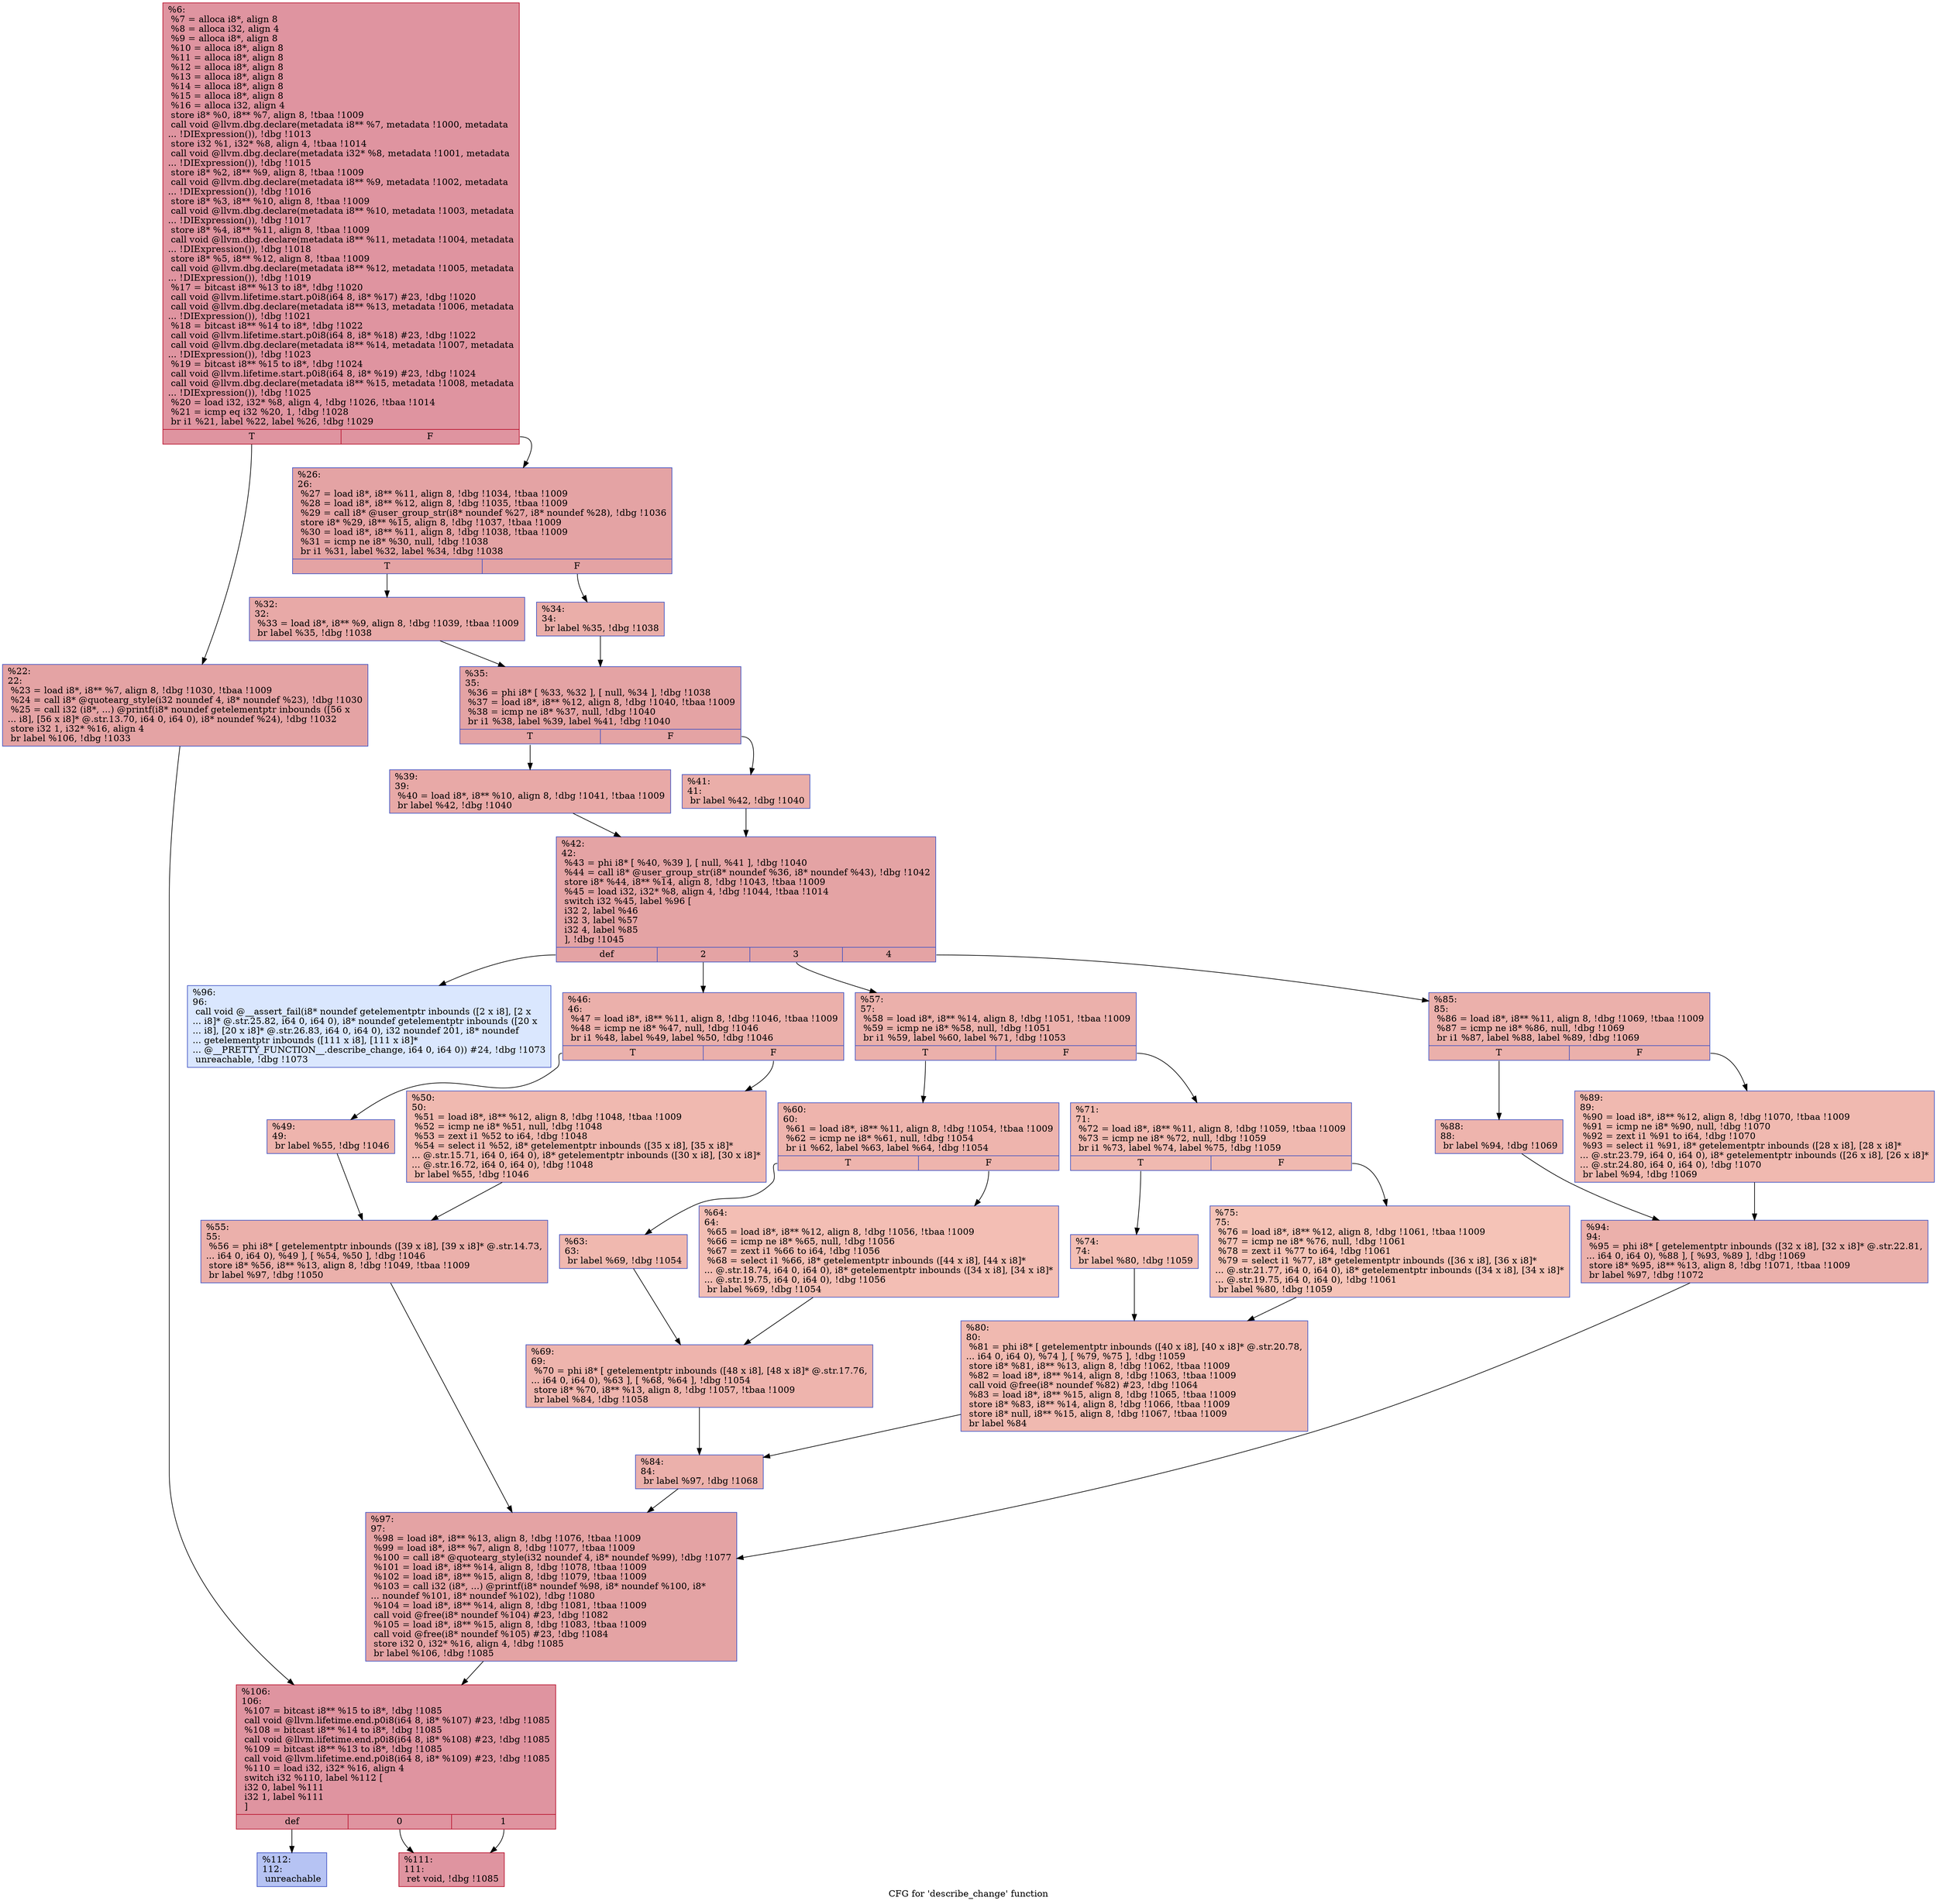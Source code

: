 digraph "CFG for 'describe_change' function" {
	label="CFG for 'describe_change' function";

	Node0x2086120 [shape=record,color="#b70d28ff", style=filled, fillcolor="#b70d2870",label="{%6:\l  %7 = alloca i8*, align 8\l  %8 = alloca i32, align 4\l  %9 = alloca i8*, align 8\l  %10 = alloca i8*, align 8\l  %11 = alloca i8*, align 8\l  %12 = alloca i8*, align 8\l  %13 = alloca i8*, align 8\l  %14 = alloca i8*, align 8\l  %15 = alloca i8*, align 8\l  %16 = alloca i32, align 4\l  store i8* %0, i8** %7, align 8, !tbaa !1009\l  call void @llvm.dbg.declare(metadata i8** %7, metadata !1000, metadata\l... !DIExpression()), !dbg !1013\l  store i32 %1, i32* %8, align 4, !tbaa !1014\l  call void @llvm.dbg.declare(metadata i32* %8, metadata !1001, metadata\l... !DIExpression()), !dbg !1015\l  store i8* %2, i8** %9, align 8, !tbaa !1009\l  call void @llvm.dbg.declare(metadata i8** %9, metadata !1002, metadata\l... !DIExpression()), !dbg !1016\l  store i8* %3, i8** %10, align 8, !tbaa !1009\l  call void @llvm.dbg.declare(metadata i8** %10, metadata !1003, metadata\l... !DIExpression()), !dbg !1017\l  store i8* %4, i8** %11, align 8, !tbaa !1009\l  call void @llvm.dbg.declare(metadata i8** %11, metadata !1004, metadata\l... !DIExpression()), !dbg !1018\l  store i8* %5, i8** %12, align 8, !tbaa !1009\l  call void @llvm.dbg.declare(metadata i8** %12, metadata !1005, metadata\l... !DIExpression()), !dbg !1019\l  %17 = bitcast i8** %13 to i8*, !dbg !1020\l  call void @llvm.lifetime.start.p0i8(i64 8, i8* %17) #23, !dbg !1020\l  call void @llvm.dbg.declare(metadata i8** %13, metadata !1006, metadata\l... !DIExpression()), !dbg !1021\l  %18 = bitcast i8** %14 to i8*, !dbg !1022\l  call void @llvm.lifetime.start.p0i8(i64 8, i8* %18) #23, !dbg !1022\l  call void @llvm.dbg.declare(metadata i8** %14, metadata !1007, metadata\l... !DIExpression()), !dbg !1023\l  %19 = bitcast i8** %15 to i8*, !dbg !1024\l  call void @llvm.lifetime.start.p0i8(i64 8, i8* %19) #23, !dbg !1024\l  call void @llvm.dbg.declare(metadata i8** %15, metadata !1008, metadata\l... !DIExpression()), !dbg !1025\l  %20 = load i32, i32* %8, align 4, !dbg !1026, !tbaa !1014\l  %21 = icmp eq i32 %20, 1, !dbg !1028\l  br i1 %21, label %22, label %26, !dbg !1029\l|{<s0>T|<s1>F}}"];
	Node0x2086120:s0 -> Node0x20c7fb0;
	Node0x2086120:s1 -> Node0x20c8000;
	Node0x20c7fb0 [shape=record,color="#3d50c3ff", style=filled, fillcolor="#c32e3170",label="{%22:\l22:                                               \l  %23 = load i8*, i8** %7, align 8, !dbg !1030, !tbaa !1009\l  %24 = call i8* @quotearg_style(i32 noundef 4, i8* noundef %23), !dbg !1030\l  %25 = call i32 (i8*, ...) @printf(i8* noundef getelementptr inbounds ([56 x\l... i8], [56 x i8]* @.str.13.70, i64 0, i64 0), i8* noundef %24), !dbg !1032\l  store i32 1, i32* %16, align 4\l  br label %106, !dbg !1033\l}"];
	Node0x20c7fb0 -> Node0x20c8870;
	Node0x20c8000 [shape=record,color="#3d50c3ff", style=filled, fillcolor="#c32e3170",label="{%26:\l26:                                               \l  %27 = load i8*, i8** %11, align 8, !dbg !1034, !tbaa !1009\l  %28 = load i8*, i8** %12, align 8, !dbg !1035, !tbaa !1009\l  %29 = call i8* @user_group_str(i8* noundef %27, i8* noundef %28), !dbg !1036\l  store i8* %29, i8** %15, align 8, !dbg !1037, !tbaa !1009\l  %30 = load i8*, i8** %11, align 8, !dbg !1038, !tbaa !1009\l  %31 = icmp ne i8* %30, null, !dbg !1038\l  br i1 %31, label %32, label %34, !dbg !1038\l|{<s0>T|<s1>F}}"];
	Node0x20c8000:s0 -> Node0x20c8050;
	Node0x20c8000:s1 -> Node0x20c80a0;
	Node0x20c8050 [shape=record,color="#3d50c3ff", style=filled, fillcolor="#ca3b3770",label="{%32:\l32:                                               \l  %33 = load i8*, i8** %9, align 8, !dbg !1039, !tbaa !1009\l  br label %35, !dbg !1038\l}"];
	Node0x20c8050 -> Node0x20c80f0;
	Node0x20c80a0 [shape=record,color="#3d50c3ff", style=filled, fillcolor="#d0473d70",label="{%34:\l34:                                               \l  br label %35, !dbg !1038\l}"];
	Node0x20c80a0 -> Node0x20c80f0;
	Node0x20c80f0 [shape=record,color="#3d50c3ff", style=filled, fillcolor="#c32e3170",label="{%35:\l35:                                               \l  %36 = phi i8* [ %33, %32 ], [ null, %34 ], !dbg !1038\l  %37 = load i8*, i8** %12, align 8, !dbg !1040, !tbaa !1009\l  %38 = icmp ne i8* %37, null, !dbg !1040\l  br i1 %38, label %39, label %41, !dbg !1040\l|{<s0>T|<s1>F}}"];
	Node0x20c80f0:s0 -> Node0x20c8140;
	Node0x20c80f0:s1 -> Node0x20c8190;
	Node0x20c8140 [shape=record,color="#3d50c3ff", style=filled, fillcolor="#ca3b3770",label="{%39:\l39:                                               \l  %40 = load i8*, i8** %10, align 8, !dbg !1041, !tbaa !1009\l  br label %42, !dbg !1040\l}"];
	Node0x20c8140 -> Node0x20c81e0;
	Node0x20c8190 [shape=record,color="#3d50c3ff", style=filled, fillcolor="#d0473d70",label="{%41:\l41:                                               \l  br label %42, !dbg !1040\l}"];
	Node0x20c8190 -> Node0x20c81e0;
	Node0x20c81e0 [shape=record,color="#3d50c3ff", style=filled, fillcolor="#c32e3170",label="{%42:\l42:                                               \l  %43 = phi i8* [ %40, %39 ], [ null, %41 ], !dbg !1040\l  %44 = call i8* @user_group_str(i8* noundef %36, i8* noundef %43), !dbg !1042\l  store i8* %44, i8** %14, align 8, !dbg !1043, !tbaa !1009\l  %45 = load i32, i32* %8, align 4, !dbg !1044, !tbaa !1014\l  switch i32 %45, label %96 [\l    i32 2, label %46\l    i32 3, label %57\l    i32 4, label %85\l  ], !dbg !1045\l|{<s0>def|<s1>2|<s2>3|<s3>4}}"];
	Node0x20c81e0:s0 -> Node0x20c87d0;
	Node0x20c81e0:s1 -> Node0x20c8230;
	Node0x20c81e0:s2 -> Node0x20c8370;
	Node0x20c81e0:s3 -> Node0x20c8690;
	Node0x20c8230 [shape=record,color="#3d50c3ff", style=filled, fillcolor="#d24b4070",label="{%46:\l46:                                               \l  %47 = load i8*, i8** %11, align 8, !dbg !1046, !tbaa !1009\l  %48 = icmp ne i8* %47, null, !dbg !1046\l  br i1 %48, label %49, label %50, !dbg !1046\l|{<s0>T|<s1>F}}"];
	Node0x20c8230:s0 -> Node0x20c8280;
	Node0x20c8230:s1 -> Node0x20c82d0;
	Node0x20c8280 [shape=record,color="#3d50c3ff", style=filled, fillcolor="#d8564670",label="{%49:\l49:                                               \l  br label %55, !dbg !1046\l}"];
	Node0x20c8280 -> Node0x20c8320;
	Node0x20c82d0 [shape=record,color="#3d50c3ff", style=filled, fillcolor="#de614d70",label="{%50:\l50:                                               \l  %51 = load i8*, i8** %12, align 8, !dbg !1048, !tbaa !1009\l  %52 = icmp ne i8* %51, null, !dbg !1048\l  %53 = zext i1 %52 to i64, !dbg !1048\l  %54 = select i1 %52, i8* getelementptr inbounds ([35 x i8], [35 x i8]*\l... @.str.15.71, i64 0, i64 0), i8* getelementptr inbounds ([30 x i8], [30 x i8]*\l... @.str.16.72, i64 0, i64 0), !dbg !1048\l  br label %55, !dbg !1046\l}"];
	Node0x20c82d0 -> Node0x20c8320;
	Node0x20c8320 [shape=record,color="#3d50c3ff", style=filled, fillcolor="#d24b4070",label="{%55:\l55:                                               \l  %56 = phi i8* [ getelementptr inbounds ([39 x i8], [39 x i8]* @.str.14.73,\l... i64 0, i64 0), %49 ], [ %54, %50 ], !dbg !1046\l  store i8* %56, i8** %13, align 8, !dbg !1049, !tbaa !1009\l  br label %97, !dbg !1050\l}"];
	Node0x20c8320 -> Node0x20c8820;
	Node0x20c8370 [shape=record,color="#3d50c3ff", style=filled, fillcolor="#d24b4070",label="{%57:\l57:                                               \l  %58 = load i8*, i8** %14, align 8, !dbg !1051, !tbaa !1009\l  %59 = icmp ne i8* %58, null, !dbg !1051\l  br i1 %59, label %60, label %71, !dbg !1053\l|{<s0>T|<s1>F}}"];
	Node0x20c8370:s0 -> Node0x20c83c0;
	Node0x20c8370:s1 -> Node0x20c8500;
	Node0x20c83c0 [shape=record,color="#3d50c3ff", style=filled, fillcolor="#d8564670",label="{%60:\l60:                                               \l  %61 = load i8*, i8** %11, align 8, !dbg !1054, !tbaa !1009\l  %62 = icmp ne i8* %61, null, !dbg !1054\l  br i1 %62, label %63, label %64, !dbg !1054\l|{<s0>T|<s1>F}}"];
	Node0x20c83c0:s0 -> Node0x20c8410;
	Node0x20c83c0:s1 -> Node0x20c8460;
	Node0x20c8410 [shape=record,color="#3d50c3ff", style=filled, fillcolor="#dc5d4a70",label="{%63:\l63:                                               \l  br label %69, !dbg !1054\l}"];
	Node0x20c8410 -> Node0x20c84b0;
	Node0x20c8460 [shape=record,color="#3d50c3ff", style=filled, fillcolor="#e36c5570",label="{%64:\l64:                                               \l  %65 = load i8*, i8** %12, align 8, !dbg !1056, !tbaa !1009\l  %66 = icmp ne i8* %65, null, !dbg !1056\l  %67 = zext i1 %66 to i64, !dbg !1056\l  %68 = select i1 %66, i8* getelementptr inbounds ([44 x i8], [44 x i8]*\l... @.str.18.74, i64 0, i64 0), i8* getelementptr inbounds ([34 x i8], [34 x i8]*\l... @.str.19.75, i64 0, i64 0), !dbg !1056\l  br label %69, !dbg !1054\l}"];
	Node0x20c8460 -> Node0x20c84b0;
	Node0x20c84b0 [shape=record,color="#3d50c3ff", style=filled, fillcolor="#d8564670",label="{%69:\l69:                                               \l  %70 = phi i8* [ getelementptr inbounds ([48 x i8], [48 x i8]* @.str.17.76,\l... i64 0, i64 0), %63 ], [ %68, %64 ], !dbg !1054\l  store i8* %70, i8** %13, align 8, !dbg !1057, !tbaa !1009\l  br label %84, !dbg !1058\l}"];
	Node0x20c84b0 -> Node0x20c8640;
	Node0x20c8500 [shape=record,color="#3d50c3ff", style=filled, fillcolor="#de614d70",label="{%71:\l71:                                               \l  %72 = load i8*, i8** %11, align 8, !dbg !1059, !tbaa !1009\l  %73 = icmp ne i8* %72, null, !dbg !1059\l  br i1 %73, label %74, label %75, !dbg !1059\l|{<s0>T|<s1>F}}"];
	Node0x20c8500:s0 -> Node0x20c8550;
	Node0x20c8500:s1 -> Node0x20c85a0;
	Node0x20c8550 [shape=record,color="#3d50c3ff", style=filled, fillcolor="#e36c5570",label="{%74:\l74:                                               \l  br label %80, !dbg !1059\l}"];
	Node0x20c8550 -> Node0x20c85f0;
	Node0x20c85a0 [shape=record,color="#3d50c3ff", style=filled, fillcolor="#e8765c70",label="{%75:\l75:                                               \l  %76 = load i8*, i8** %12, align 8, !dbg !1061, !tbaa !1009\l  %77 = icmp ne i8* %76, null, !dbg !1061\l  %78 = zext i1 %77 to i64, !dbg !1061\l  %79 = select i1 %77, i8* getelementptr inbounds ([36 x i8], [36 x i8]*\l... @.str.21.77, i64 0, i64 0), i8* getelementptr inbounds ([34 x i8], [34 x i8]*\l... @.str.19.75, i64 0, i64 0), !dbg !1061\l  br label %80, !dbg !1059\l}"];
	Node0x20c85a0 -> Node0x20c85f0;
	Node0x20c85f0 [shape=record,color="#3d50c3ff", style=filled, fillcolor="#de614d70",label="{%80:\l80:                                               \l  %81 = phi i8* [ getelementptr inbounds ([40 x i8], [40 x i8]* @.str.20.78,\l... i64 0, i64 0), %74 ], [ %79, %75 ], !dbg !1059\l  store i8* %81, i8** %13, align 8, !dbg !1062, !tbaa !1009\l  %82 = load i8*, i8** %14, align 8, !dbg !1063, !tbaa !1009\l  call void @free(i8* noundef %82) #23, !dbg !1064\l  %83 = load i8*, i8** %15, align 8, !dbg !1065, !tbaa !1009\l  store i8* %83, i8** %14, align 8, !dbg !1066, !tbaa !1009\l  store i8* null, i8** %15, align 8, !dbg !1067, !tbaa !1009\l  br label %84\l}"];
	Node0x20c85f0 -> Node0x20c8640;
	Node0x20c8640 [shape=record,color="#3d50c3ff", style=filled, fillcolor="#d24b4070",label="{%84:\l84:                                               \l  br label %97, !dbg !1068\l}"];
	Node0x20c8640 -> Node0x20c8820;
	Node0x20c8690 [shape=record,color="#3d50c3ff", style=filled, fillcolor="#d24b4070",label="{%85:\l85:                                               \l  %86 = load i8*, i8** %11, align 8, !dbg !1069, !tbaa !1009\l  %87 = icmp ne i8* %86, null, !dbg !1069\l  br i1 %87, label %88, label %89, !dbg !1069\l|{<s0>T|<s1>F}}"];
	Node0x20c8690:s0 -> Node0x20c86e0;
	Node0x20c8690:s1 -> Node0x20c8730;
	Node0x20c86e0 [shape=record,color="#3d50c3ff", style=filled, fillcolor="#d8564670",label="{%88:\l88:                                               \l  br label %94, !dbg !1069\l}"];
	Node0x20c86e0 -> Node0x20c8780;
	Node0x20c8730 [shape=record,color="#3d50c3ff", style=filled, fillcolor="#de614d70",label="{%89:\l89:                                               \l  %90 = load i8*, i8** %12, align 8, !dbg !1070, !tbaa !1009\l  %91 = icmp ne i8* %90, null, !dbg !1070\l  %92 = zext i1 %91 to i64, !dbg !1070\l  %93 = select i1 %91, i8* getelementptr inbounds ([28 x i8], [28 x i8]*\l... @.str.23.79, i64 0, i64 0), i8* getelementptr inbounds ([26 x i8], [26 x i8]*\l... @.str.24.80, i64 0, i64 0), !dbg !1070\l  br label %94, !dbg !1069\l}"];
	Node0x20c8730 -> Node0x20c8780;
	Node0x20c8780 [shape=record,color="#3d50c3ff", style=filled, fillcolor="#d24b4070",label="{%94:\l94:                                               \l  %95 = phi i8* [ getelementptr inbounds ([32 x i8], [32 x i8]* @.str.22.81,\l... i64 0, i64 0), %88 ], [ %93, %89 ], !dbg !1069\l  store i8* %95, i8** %13, align 8, !dbg !1071, !tbaa !1009\l  br label %97, !dbg !1072\l}"];
	Node0x20c8780 -> Node0x20c8820;
	Node0x20c87d0 [shape=record,color="#3d50c3ff", style=filled, fillcolor="#abc8fd70",label="{%96:\l96:                                               \l  call void @__assert_fail(i8* noundef getelementptr inbounds ([2 x i8], [2 x\l... i8]* @.str.25.82, i64 0, i64 0), i8* noundef getelementptr inbounds ([20 x\l... i8], [20 x i8]* @.str.26.83, i64 0, i64 0), i32 noundef 201, i8* noundef\l... getelementptr inbounds ([111 x i8], [111 x i8]*\l... @__PRETTY_FUNCTION__.describe_change, i64 0, i64 0)) #24, !dbg !1073\l  unreachable, !dbg !1073\l}"];
	Node0x20c8820 [shape=record,color="#3d50c3ff", style=filled, fillcolor="#c32e3170",label="{%97:\l97:                                               \l  %98 = load i8*, i8** %13, align 8, !dbg !1076, !tbaa !1009\l  %99 = load i8*, i8** %7, align 8, !dbg !1077, !tbaa !1009\l  %100 = call i8* @quotearg_style(i32 noundef 4, i8* noundef %99), !dbg !1077\l  %101 = load i8*, i8** %14, align 8, !dbg !1078, !tbaa !1009\l  %102 = load i8*, i8** %15, align 8, !dbg !1079, !tbaa !1009\l  %103 = call i32 (i8*, ...) @printf(i8* noundef %98, i8* noundef %100, i8*\l... noundef %101, i8* noundef %102), !dbg !1080\l  %104 = load i8*, i8** %14, align 8, !dbg !1081, !tbaa !1009\l  call void @free(i8* noundef %104) #23, !dbg !1082\l  %105 = load i8*, i8** %15, align 8, !dbg !1083, !tbaa !1009\l  call void @free(i8* noundef %105) #23, !dbg !1084\l  store i32 0, i32* %16, align 4, !dbg !1085\l  br label %106, !dbg !1085\l}"];
	Node0x20c8820 -> Node0x20c8870;
	Node0x20c8870 [shape=record,color="#b70d28ff", style=filled, fillcolor="#b70d2870",label="{%106:\l106:                                              \l  %107 = bitcast i8** %15 to i8*, !dbg !1085\l  call void @llvm.lifetime.end.p0i8(i64 8, i8* %107) #23, !dbg !1085\l  %108 = bitcast i8** %14 to i8*, !dbg !1085\l  call void @llvm.lifetime.end.p0i8(i64 8, i8* %108) #23, !dbg !1085\l  %109 = bitcast i8** %13 to i8*, !dbg !1085\l  call void @llvm.lifetime.end.p0i8(i64 8, i8* %109) #23, !dbg !1085\l  %110 = load i32, i32* %16, align 4\l  switch i32 %110, label %112 [\l    i32 0, label %111\l    i32 1, label %111\l  ]\l|{<s0>def|<s1>0|<s2>1}}"];
	Node0x20c8870:s0 -> Node0x20c8910;
	Node0x20c8870:s1 -> Node0x20c88c0;
	Node0x20c8870:s2 -> Node0x20c88c0;
	Node0x20c88c0 [shape=record,color="#b70d28ff", style=filled, fillcolor="#b70d2870",label="{%111:\l111:                                              \l  ret void, !dbg !1085\l}"];
	Node0x20c8910 [shape=record,color="#3d50c3ff", style=filled, fillcolor="#5977e370",label="{%112:\l112:                                              \l  unreachable\l}"];
}
